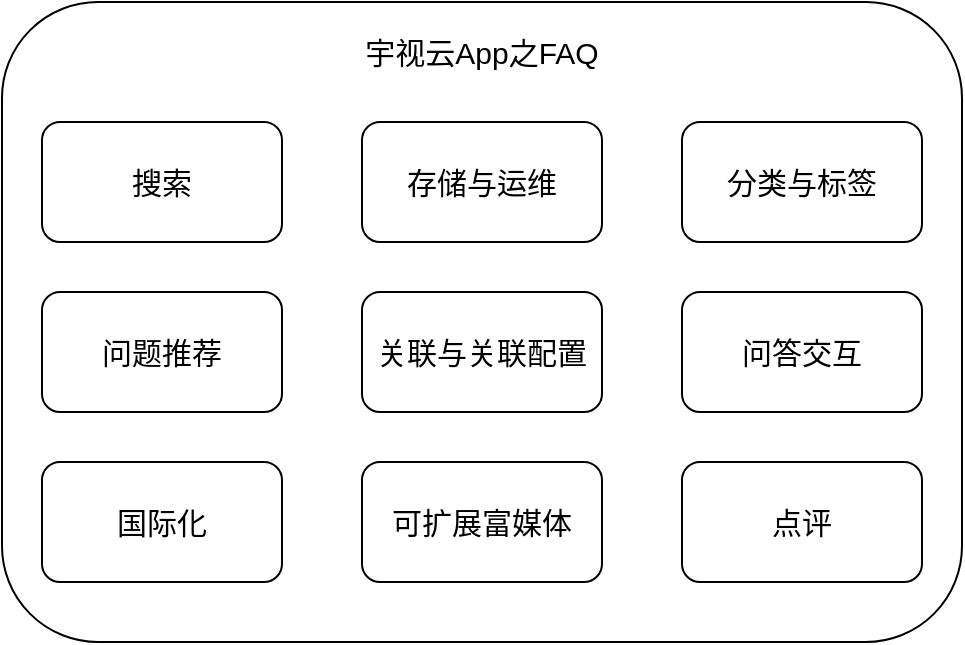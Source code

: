 <mxfile version="24.0.7" type="github">
  <diagram name="第 1 页" id="gmOqz8iHxDGcK4bJCsog">
    <mxGraphModel dx="946" dy="613" grid="1" gridSize="10" guides="1" tooltips="1" connect="1" arrows="1" fold="1" page="1" pageScale="1" pageWidth="827" pageHeight="1169" math="0" shadow="0">
      <root>
        <mxCell id="0" />
        <mxCell id="1" parent="0" />
        <mxCell id="jMHJWPtod-mKoQ7cYotK-1" value="" style="rounded=1;whiteSpace=wrap;html=1;fontSize=15;" vertex="1" parent="1">
          <mxGeometry x="200" y="10" width="480" height="320" as="geometry" />
        </mxCell>
        <mxCell id="jMHJWPtod-mKoQ7cYotK-2" value="搜索" style="rounded=1;whiteSpace=wrap;html=1;fontSize=15;" vertex="1" parent="1">
          <mxGeometry x="220" y="70" width="120" height="60" as="geometry" />
        </mxCell>
        <mxCell id="jMHJWPtod-mKoQ7cYotK-3" value="存储与运维" style="rounded=1;whiteSpace=wrap;html=1;fontSize=15;" vertex="1" parent="1">
          <mxGeometry x="380" y="70" width="120" height="60" as="geometry" />
        </mxCell>
        <mxCell id="jMHJWPtod-mKoQ7cYotK-4" value="分类与标签" style="rounded=1;whiteSpace=wrap;html=1;fontSize=15;" vertex="1" parent="1">
          <mxGeometry x="540" y="70" width="120" height="60" as="geometry" />
        </mxCell>
        <mxCell id="jMHJWPtod-mKoQ7cYotK-5" value="问题推荐" style="rounded=1;whiteSpace=wrap;html=1;fontSize=15;" vertex="1" parent="1">
          <mxGeometry x="220" y="155" width="120" height="60" as="geometry" />
        </mxCell>
        <mxCell id="jMHJWPtod-mKoQ7cYotK-6" value="关联与关联配置" style="rounded=1;whiteSpace=wrap;html=1;fontSize=15;" vertex="1" parent="1">
          <mxGeometry x="380" y="155" width="120" height="60" as="geometry" />
        </mxCell>
        <mxCell id="jMHJWPtod-mKoQ7cYotK-7" value="问答交互" style="rounded=1;whiteSpace=wrap;html=1;fontSize=15;" vertex="1" parent="1">
          <mxGeometry x="540" y="155" width="120" height="60" as="geometry" />
        </mxCell>
        <mxCell id="jMHJWPtod-mKoQ7cYotK-8" value="国际化" style="rounded=1;whiteSpace=wrap;html=1;fontSize=15;" vertex="1" parent="1">
          <mxGeometry x="220" y="240" width="120" height="60" as="geometry" />
        </mxCell>
        <mxCell id="jMHJWPtod-mKoQ7cYotK-9" value="可扩展富媒体" style="rounded=1;whiteSpace=wrap;html=1;fontSize=15;" vertex="1" parent="1">
          <mxGeometry x="380" y="240" width="120" height="60" as="geometry" />
        </mxCell>
        <mxCell id="jMHJWPtod-mKoQ7cYotK-10" value="点评" style="rounded=1;whiteSpace=wrap;html=1;fontSize=15;" vertex="1" parent="1">
          <mxGeometry x="540" y="240" width="120" height="60" as="geometry" />
        </mxCell>
        <mxCell id="jMHJWPtod-mKoQ7cYotK-11" value="宇视云App之FAQ" style="text;html=1;align=center;verticalAlign=middle;whiteSpace=wrap;rounded=0;fontSize=15;" vertex="1" parent="1">
          <mxGeometry x="380" y="20" width="120" height="30" as="geometry" />
        </mxCell>
      </root>
    </mxGraphModel>
  </diagram>
</mxfile>
